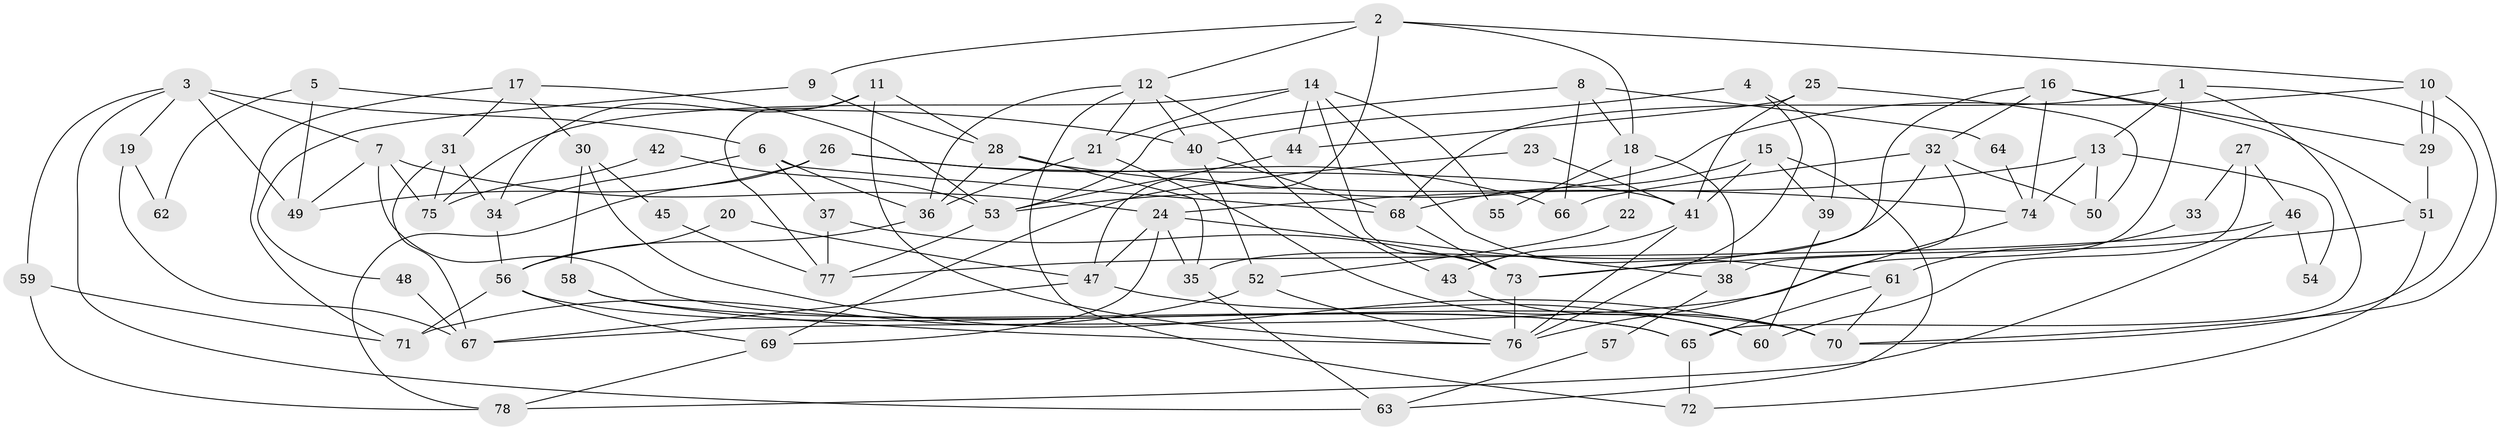 // Generated by graph-tools (version 1.1) at 2025/15/03/09/25 04:15:03]
// undirected, 78 vertices, 156 edges
graph export_dot {
graph [start="1"]
  node [color=gray90,style=filled];
  1;
  2;
  3;
  4;
  5;
  6;
  7;
  8;
  9;
  10;
  11;
  12;
  13;
  14;
  15;
  16;
  17;
  18;
  19;
  20;
  21;
  22;
  23;
  24;
  25;
  26;
  27;
  28;
  29;
  30;
  31;
  32;
  33;
  34;
  35;
  36;
  37;
  38;
  39;
  40;
  41;
  42;
  43;
  44;
  45;
  46;
  47;
  48;
  49;
  50;
  51;
  52;
  53;
  54;
  55;
  56;
  57;
  58;
  59;
  60;
  61;
  62;
  63;
  64;
  65;
  66;
  67;
  68;
  69;
  70;
  71;
  72;
  73;
  74;
  75;
  76;
  77;
  78;
  1 -- 70;
  1 -- 65;
  1 -- 13;
  1 -- 67;
  1 -- 68;
  2 -- 47;
  2 -- 12;
  2 -- 9;
  2 -- 10;
  2 -- 18;
  3 -- 49;
  3 -- 63;
  3 -- 6;
  3 -- 7;
  3 -- 19;
  3 -- 59;
  4 -- 76;
  4 -- 40;
  4 -- 39;
  5 -- 40;
  5 -- 49;
  5 -- 62;
  6 -- 37;
  6 -- 34;
  6 -- 36;
  6 -- 68;
  7 -- 75;
  7 -- 24;
  7 -- 49;
  7 -- 70;
  8 -- 18;
  8 -- 53;
  8 -- 64;
  8 -- 66;
  9 -- 28;
  9 -- 48;
  10 -- 29;
  10 -- 29;
  10 -- 53;
  10 -- 70;
  11 -- 34;
  11 -- 28;
  11 -- 76;
  11 -- 77;
  12 -- 21;
  12 -- 36;
  12 -- 40;
  12 -- 43;
  12 -- 72;
  13 -- 74;
  13 -- 24;
  13 -- 50;
  13 -- 54;
  14 -- 73;
  14 -- 61;
  14 -- 21;
  14 -- 44;
  14 -- 55;
  14 -- 75;
  15 -- 68;
  15 -- 39;
  15 -- 41;
  15 -- 63;
  16 -- 51;
  16 -- 73;
  16 -- 29;
  16 -- 32;
  16 -- 74;
  17 -- 71;
  17 -- 30;
  17 -- 31;
  17 -- 53;
  18 -- 38;
  18 -- 22;
  18 -- 55;
  19 -- 67;
  19 -- 62;
  20 -- 56;
  20 -- 47;
  21 -- 36;
  21 -- 60;
  22 -- 52;
  23 -- 69;
  23 -- 41;
  24 -- 35;
  24 -- 38;
  24 -- 47;
  24 -- 69;
  25 -- 44;
  25 -- 41;
  25 -- 50;
  26 -- 66;
  26 -- 41;
  26 -- 49;
  26 -- 78;
  27 -- 46;
  27 -- 60;
  27 -- 33;
  28 -- 74;
  28 -- 35;
  28 -- 36;
  29 -- 51;
  30 -- 58;
  30 -- 70;
  30 -- 45;
  31 -- 34;
  31 -- 67;
  31 -- 75;
  32 -- 50;
  32 -- 35;
  32 -- 38;
  32 -- 66;
  33 -- 61;
  34 -- 56;
  35 -- 63;
  36 -- 56;
  37 -- 77;
  37 -- 73;
  38 -- 57;
  39 -- 60;
  40 -- 68;
  40 -- 52;
  41 -- 43;
  41 -- 76;
  42 -- 53;
  42 -- 75;
  43 -- 70;
  44 -- 53;
  45 -- 77;
  46 -- 77;
  46 -- 78;
  46 -- 54;
  47 -- 67;
  47 -- 60;
  48 -- 67;
  51 -- 73;
  51 -- 72;
  52 -- 76;
  52 -- 71;
  53 -- 77;
  56 -- 69;
  56 -- 65;
  56 -- 71;
  57 -- 63;
  58 -- 76;
  58 -- 65;
  59 -- 71;
  59 -- 78;
  61 -- 65;
  61 -- 70;
  64 -- 74;
  65 -- 72;
  68 -- 73;
  69 -- 78;
  73 -- 76;
  74 -- 76;
}
